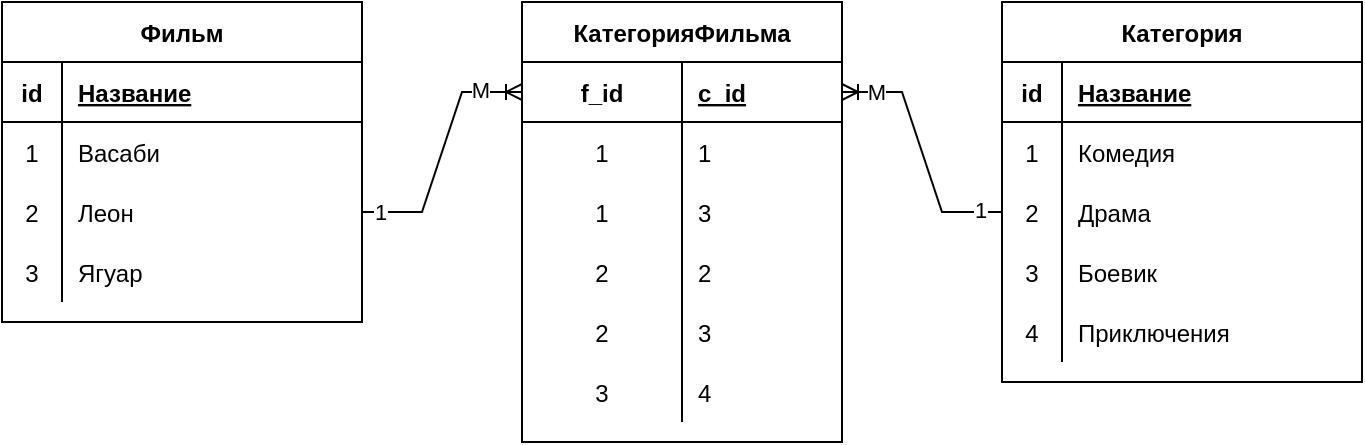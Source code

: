 <mxfile version="17.2.4" type="device"><diagram id="Rdg3hcE6KfgplbiFgCh2" name="Page-1"><mxGraphModel dx="1102" dy="937" grid="1" gridSize="10" guides="1" tooltips="1" connect="1" arrows="1" fold="1" page="1" pageScale="1" pageWidth="827" pageHeight="1169" math="0" shadow="0"><root><mxCell id="0"/><mxCell id="1" parent="0"/><mxCell id="WbQ0efNND6fRJktP0MjU-11" value="Фильм" style="shape=table;startSize=30;container=1;collapsible=1;childLayout=tableLayout;fixedRows=1;rowLines=0;fontStyle=1;align=center;resizeLast=1;" vertex="1" parent="1"><mxGeometry x="60" y="240" width="180" height="160" as="geometry"/></mxCell><mxCell id="WbQ0efNND6fRJktP0MjU-12" value="" style="shape=tableRow;horizontal=0;startSize=0;swimlaneHead=0;swimlaneBody=0;fillColor=none;collapsible=0;dropTarget=0;points=[[0,0.5],[1,0.5]];portConstraint=eastwest;top=0;left=0;right=0;bottom=1;" vertex="1" parent="WbQ0efNND6fRJktP0MjU-11"><mxGeometry y="30" width="180" height="30" as="geometry"/></mxCell><mxCell id="WbQ0efNND6fRJktP0MjU-13" value="id" style="shape=partialRectangle;connectable=0;fillColor=none;top=0;left=0;bottom=0;right=0;fontStyle=1;overflow=hidden;" vertex="1" parent="WbQ0efNND6fRJktP0MjU-12"><mxGeometry width="30" height="30" as="geometry"><mxRectangle width="30" height="30" as="alternateBounds"/></mxGeometry></mxCell><mxCell id="WbQ0efNND6fRJktP0MjU-14" value="Название" style="shape=partialRectangle;connectable=0;fillColor=none;top=0;left=0;bottom=0;right=0;align=left;spacingLeft=6;fontStyle=5;overflow=hidden;" vertex="1" parent="WbQ0efNND6fRJktP0MjU-12"><mxGeometry x="30" width="150" height="30" as="geometry"><mxRectangle width="150" height="30" as="alternateBounds"/></mxGeometry></mxCell><mxCell id="WbQ0efNND6fRJktP0MjU-15" value="" style="shape=tableRow;horizontal=0;startSize=0;swimlaneHead=0;swimlaneBody=0;fillColor=none;collapsible=0;dropTarget=0;points=[[0,0.5],[1,0.5]];portConstraint=eastwest;top=0;left=0;right=0;bottom=0;" vertex="1" parent="WbQ0efNND6fRJktP0MjU-11"><mxGeometry y="60" width="180" height="30" as="geometry"/></mxCell><mxCell id="WbQ0efNND6fRJktP0MjU-16" value="1" style="shape=partialRectangle;connectable=0;fillColor=none;top=0;left=0;bottom=0;right=0;editable=1;overflow=hidden;" vertex="1" parent="WbQ0efNND6fRJktP0MjU-15"><mxGeometry width="30" height="30" as="geometry"><mxRectangle width="30" height="30" as="alternateBounds"/></mxGeometry></mxCell><mxCell id="WbQ0efNND6fRJktP0MjU-17" value="Васаби" style="shape=partialRectangle;connectable=0;fillColor=none;top=0;left=0;bottom=0;right=0;align=left;spacingLeft=6;overflow=hidden;" vertex="1" parent="WbQ0efNND6fRJktP0MjU-15"><mxGeometry x="30" width="150" height="30" as="geometry"><mxRectangle width="150" height="30" as="alternateBounds"/></mxGeometry></mxCell><mxCell id="WbQ0efNND6fRJktP0MjU-18" value="" style="shape=tableRow;horizontal=0;startSize=0;swimlaneHead=0;swimlaneBody=0;fillColor=none;collapsible=0;dropTarget=0;points=[[0,0.5],[1,0.5]];portConstraint=eastwest;top=0;left=0;right=0;bottom=0;" vertex="1" parent="WbQ0efNND6fRJktP0MjU-11"><mxGeometry y="90" width="180" height="30" as="geometry"/></mxCell><mxCell id="WbQ0efNND6fRJktP0MjU-19" value="2" style="shape=partialRectangle;connectable=0;fillColor=none;top=0;left=0;bottom=0;right=0;editable=1;overflow=hidden;" vertex="1" parent="WbQ0efNND6fRJktP0MjU-18"><mxGeometry width="30" height="30" as="geometry"><mxRectangle width="30" height="30" as="alternateBounds"/></mxGeometry></mxCell><mxCell id="WbQ0efNND6fRJktP0MjU-20" value="Леон" style="shape=partialRectangle;connectable=0;fillColor=none;top=0;left=0;bottom=0;right=0;align=left;spacingLeft=6;overflow=hidden;" vertex="1" parent="WbQ0efNND6fRJktP0MjU-18"><mxGeometry x="30" width="150" height="30" as="geometry"><mxRectangle width="150" height="30" as="alternateBounds"/></mxGeometry></mxCell><mxCell id="WbQ0efNND6fRJktP0MjU-21" value="" style="shape=tableRow;horizontal=0;startSize=0;swimlaneHead=0;swimlaneBody=0;fillColor=none;collapsible=0;dropTarget=0;points=[[0,0.5],[1,0.5]];portConstraint=eastwest;top=0;left=0;right=0;bottom=0;" vertex="1" parent="WbQ0efNND6fRJktP0MjU-11"><mxGeometry y="120" width="180" height="30" as="geometry"/></mxCell><mxCell id="WbQ0efNND6fRJktP0MjU-22" value="3" style="shape=partialRectangle;connectable=0;fillColor=none;top=0;left=0;bottom=0;right=0;editable=1;overflow=hidden;" vertex="1" parent="WbQ0efNND6fRJktP0MjU-21"><mxGeometry width="30" height="30" as="geometry"><mxRectangle width="30" height="30" as="alternateBounds"/></mxGeometry></mxCell><mxCell id="WbQ0efNND6fRJktP0MjU-23" value="Ягуар" style="shape=partialRectangle;connectable=0;fillColor=none;top=0;left=0;bottom=0;right=0;align=left;spacingLeft=6;overflow=hidden;" vertex="1" parent="WbQ0efNND6fRJktP0MjU-21"><mxGeometry x="30" width="150" height="30" as="geometry"><mxRectangle width="150" height="30" as="alternateBounds"/></mxGeometry></mxCell><mxCell id="WbQ0efNND6fRJktP0MjU-24" value="Категория" style="shape=table;startSize=30;container=1;collapsible=1;childLayout=tableLayout;fixedRows=1;rowLines=0;fontStyle=1;align=center;resizeLast=1;" vertex="1" parent="1"><mxGeometry x="560" y="240" width="180" height="190" as="geometry"/></mxCell><mxCell id="WbQ0efNND6fRJktP0MjU-25" value="" style="shape=tableRow;horizontal=0;startSize=0;swimlaneHead=0;swimlaneBody=0;fillColor=none;collapsible=0;dropTarget=0;points=[[0,0.5],[1,0.5]];portConstraint=eastwest;top=0;left=0;right=0;bottom=1;" vertex="1" parent="WbQ0efNND6fRJktP0MjU-24"><mxGeometry y="30" width="180" height="30" as="geometry"/></mxCell><mxCell id="WbQ0efNND6fRJktP0MjU-26" value="id" style="shape=partialRectangle;connectable=0;fillColor=none;top=0;left=0;bottom=0;right=0;fontStyle=1;overflow=hidden;" vertex="1" parent="WbQ0efNND6fRJktP0MjU-25"><mxGeometry width="30" height="30" as="geometry"><mxRectangle width="30" height="30" as="alternateBounds"/></mxGeometry></mxCell><mxCell id="WbQ0efNND6fRJktP0MjU-27" value="Название" style="shape=partialRectangle;connectable=0;fillColor=none;top=0;left=0;bottom=0;right=0;align=left;spacingLeft=6;fontStyle=5;overflow=hidden;" vertex="1" parent="WbQ0efNND6fRJktP0MjU-25"><mxGeometry x="30" width="150" height="30" as="geometry"><mxRectangle width="150" height="30" as="alternateBounds"/></mxGeometry></mxCell><mxCell id="WbQ0efNND6fRJktP0MjU-28" value="" style="shape=tableRow;horizontal=0;startSize=0;swimlaneHead=0;swimlaneBody=0;fillColor=none;collapsible=0;dropTarget=0;points=[[0,0.5],[1,0.5]];portConstraint=eastwest;top=0;left=0;right=0;bottom=0;" vertex="1" parent="WbQ0efNND6fRJktP0MjU-24"><mxGeometry y="60" width="180" height="30" as="geometry"/></mxCell><mxCell id="WbQ0efNND6fRJktP0MjU-29" value="1" style="shape=partialRectangle;connectable=0;fillColor=none;top=0;left=0;bottom=0;right=0;editable=1;overflow=hidden;" vertex="1" parent="WbQ0efNND6fRJktP0MjU-28"><mxGeometry width="30" height="30" as="geometry"><mxRectangle width="30" height="30" as="alternateBounds"/></mxGeometry></mxCell><mxCell id="WbQ0efNND6fRJktP0MjU-30" value="Комедия" style="shape=partialRectangle;connectable=0;fillColor=none;top=0;left=0;bottom=0;right=0;align=left;spacingLeft=6;overflow=hidden;" vertex="1" parent="WbQ0efNND6fRJktP0MjU-28"><mxGeometry x="30" width="150" height="30" as="geometry"><mxRectangle width="150" height="30" as="alternateBounds"/></mxGeometry></mxCell><mxCell id="WbQ0efNND6fRJktP0MjU-31" value="" style="shape=tableRow;horizontal=0;startSize=0;swimlaneHead=0;swimlaneBody=0;fillColor=none;collapsible=0;dropTarget=0;points=[[0,0.5],[1,0.5]];portConstraint=eastwest;top=0;left=0;right=0;bottom=0;" vertex="1" parent="WbQ0efNND6fRJktP0MjU-24"><mxGeometry y="90" width="180" height="30" as="geometry"/></mxCell><mxCell id="WbQ0efNND6fRJktP0MjU-32" value="2" style="shape=partialRectangle;connectable=0;fillColor=none;top=0;left=0;bottom=0;right=0;editable=1;overflow=hidden;" vertex="1" parent="WbQ0efNND6fRJktP0MjU-31"><mxGeometry width="30" height="30" as="geometry"><mxRectangle width="30" height="30" as="alternateBounds"/></mxGeometry></mxCell><mxCell id="WbQ0efNND6fRJktP0MjU-33" value="Драма" style="shape=partialRectangle;connectable=0;fillColor=none;top=0;left=0;bottom=0;right=0;align=left;spacingLeft=6;overflow=hidden;" vertex="1" parent="WbQ0efNND6fRJktP0MjU-31"><mxGeometry x="30" width="150" height="30" as="geometry"><mxRectangle width="150" height="30" as="alternateBounds"/></mxGeometry></mxCell><mxCell id="WbQ0efNND6fRJktP0MjU-34" value="" style="shape=tableRow;horizontal=0;startSize=0;swimlaneHead=0;swimlaneBody=0;fillColor=none;collapsible=0;dropTarget=0;points=[[0,0.5],[1,0.5]];portConstraint=eastwest;top=0;left=0;right=0;bottom=0;" vertex="1" parent="WbQ0efNND6fRJktP0MjU-24"><mxGeometry y="120" width="180" height="30" as="geometry"/></mxCell><mxCell id="WbQ0efNND6fRJktP0MjU-35" value="3" style="shape=partialRectangle;connectable=0;fillColor=none;top=0;left=0;bottom=0;right=0;editable=1;overflow=hidden;" vertex="1" parent="WbQ0efNND6fRJktP0MjU-34"><mxGeometry width="30" height="30" as="geometry"><mxRectangle width="30" height="30" as="alternateBounds"/></mxGeometry></mxCell><mxCell id="WbQ0efNND6fRJktP0MjU-36" value="Боевик" style="shape=partialRectangle;connectable=0;fillColor=none;top=0;left=0;bottom=0;right=0;align=left;spacingLeft=6;overflow=hidden;" vertex="1" parent="WbQ0efNND6fRJktP0MjU-34"><mxGeometry x="30" width="150" height="30" as="geometry"><mxRectangle width="150" height="30" as="alternateBounds"/></mxGeometry></mxCell><mxCell id="WbQ0efNND6fRJktP0MjU-37" style="shape=tableRow;horizontal=0;startSize=0;swimlaneHead=0;swimlaneBody=0;fillColor=none;collapsible=0;dropTarget=0;points=[[0,0.5],[1,0.5]];portConstraint=eastwest;top=0;left=0;right=0;bottom=0;" vertex="1" parent="WbQ0efNND6fRJktP0MjU-24"><mxGeometry y="150" width="180" height="30" as="geometry"/></mxCell><mxCell id="WbQ0efNND6fRJktP0MjU-38" value="4" style="shape=partialRectangle;connectable=0;fillColor=none;top=0;left=0;bottom=0;right=0;editable=1;overflow=hidden;" vertex="1" parent="WbQ0efNND6fRJktP0MjU-37"><mxGeometry width="30" height="30" as="geometry"><mxRectangle width="30" height="30" as="alternateBounds"/></mxGeometry></mxCell><mxCell id="WbQ0efNND6fRJktP0MjU-39" value="Приключения" style="shape=partialRectangle;connectable=0;fillColor=none;top=0;left=0;bottom=0;right=0;align=left;spacingLeft=6;overflow=hidden;" vertex="1" parent="WbQ0efNND6fRJktP0MjU-37"><mxGeometry x="30" width="150" height="30" as="geometry"><mxRectangle width="150" height="30" as="alternateBounds"/></mxGeometry></mxCell><mxCell id="WbQ0efNND6fRJktP0MjU-40" value="КатегорияФильма" style="shape=table;startSize=30;container=1;collapsible=1;childLayout=tableLayout;fixedRows=1;rowLines=0;fontStyle=1;align=center;resizeLast=1;" vertex="1" parent="1"><mxGeometry x="320" y="240" width="160" height="220" as="geometry"/></mxCell><mxCell id="WbQ0efNND6fRJktP0MjU-41" value="" style="shape=tableRow;horizontal=0;startSize=0;swimlaneHead=0;swimlaneBody=0;fillColor=none;collapsible=0;dropTarget=0;points=[[0,0.5],[1,0.5]];portConstraint=eastwest;top=0;left=0;right=0;bottom=1;" vertex="1" parent="WbQ0efNND6fRJktP0MjU-40"><mxGeometry y="30" width="160" height="30" as="geometry"/></mxCell><mxCell id="WbQ0efNND6fRJktP0MjU-42" value="f_id" style="shape=partialRectangle;connectable=0;fillColor=none;top=0;left=0;bottom=0;right=0;fontStyle=1;overflow=hidden;" vertex="1" parent="WbQ0efNND6fRJktP0MjU-41"><mxGeometry width="80" height="30" as="geometry"><mxRectangle width="80" height="30" as="alternateBounds"/></mxGeometry></mxCell><mxCell id="WbQ0efNND6fRJktP0MjU-43" value="c_id" style="shape=partialRectangle;connectable=0;fillColor=none;top=0;left=0;bottom=0;right=0;align=left;spacingLeft=6;fontStyle=5;overflow=hidden;" vertex="1" parent="WbQ0efNND6fRJktP0MjU-41"><mxGeometry x="80" width="80" height="30" as="geometry"><mxRectangle width="80" height="30" as="alternateBounds"/></mxGeometry></mxCell><mxCell id="WbQ0efNND6fRJktP0MjU-44" value="" style="shape=tableRow;horizontal=0;startSize=0;swimlaneHead=0;swimlaneBody=0;fillColor=none;collapsible=0;dropTarget=0;points=[[0,0.5],[1,0.5]];portConstraint=eastwest;top=0;left=0;right=0;bottom=0;" vertex="1" parent="WbQ0efNND6fRJktP0MjU-40"><mxGeometry y="60" width="160" height="30" as="geometry"/></mxCell><mxCell id="WbQ0efNND6fRJktP0MjU-45" value="1" style="shape=partialRectangle;connectable=0;fillColor=none;top=0;left=0;bottom=0;right=0;editable=1;overflow=hidden;" vertex="1" parent="WbQ0efNND6fRJktP0MjU-44"><mxGeometry width="80" height="30" as="geometry"><mxRectangle width="80" height="30" as="alternateBounds"/></mxGeometry></mxCell><mxCell id="WbQ0efNND6fRJktP0MjU-46" value="1" style="shape=partialRectangle;connectable=0;fillColor=none;top=0;left=0;bottom=0;right=0;align=left;spacingLeft=6;overflow=hidden;" vertex="1" parent="WbQ0efNND6fRJktP0MjU-44"><mxGeometry x="80" width="80" height="30" as="geometry"><mxRectangle width="80" height="30" as="alternateBounds"/></mxGeometry></mxCell><mxCell id="WbQ0efNND6fRJktP0MjU-47" value="" style="shape=tableRow;horizontal=0;startSize=0;swimlaneHead=0;swimlaneBody=0;fillColor=none;collapsible=0;dropTarget=0;points=[[0,0.5],[1,0.5]];portConstraint=eastwest;top=0;left=0;right=0;bottom=0;" vertex="1" parent="WbQ0efNND6fRJktP0MjU-40"><mxGeometry y="90" width="160" height="30" as="geometry"/></mxCell><mxCell id="WbQ0efNND6fRJktP0MjU-48" value="1" style="shape=partialRectangle;connectable=0;fillColor=none;top=0;left=0;bottom=0;right=0;editable=1;overflow=hidden;" vertex="1" parent="WbQ0efNND6fRJktP0MjU-47"><mxGeometry width="80" height="30" as="geometry"><mxRectangle width="80" height="30" as="alternateBounds"/></mxGeometry></mxCell><mxCell id="WbQ0efNND6fRJktP0MjU-49" value="3" style="shape=partialRectangle;connectable=0;fillColor=none;top=0;left=0;bottom=0;right=0;align=left;spacingLeft=6;overflow=hidden;" vertex="1" parent="WbQ0efNND6fRJktP0MjU-47"><mxGeometry x="80" width="80" height="30" as="geometry"><mxRectangle width="80" height="30" as="alternateBounds"/></mxGeometry></mxCell><mxCell id="WbQ0efNND6fRJktP0MjU-50" value="" style="shape=tableRow;horizontal=0;startSize=0;swimlaneHead=0;swimlaneBody=0;fillColor=none;collapsible=0;dropTarget=0;points=[[0,0.5],[1,0.5]];portConstraint=eastwest;top=0;left=0;right=0;bottom=0;" vertex="1" parent="WbQ0efNND6fRJktP0MjU-40"><mxGeometry y="120" width="160" height="30" as="geometry"/></mxCell><mxCell id="WbQ0efNND6fRJktP0MjU-51" value="2" style="shape=partialRectangle;connectable=0;fillColor=none;top=0;left=0;bottom=0;right=0;editable=1;overflow=hidden;" vertex="1" parent="WbQ0efNND6fRJktP0MjU-50"><mxGeometry width="80" height="30" as="geometry"><mxRectangle width="80" height="30" as="alternateBounds"/></mxGeometry></mxCell><mxCell id="WbQ0efNND6fRJktP0MjU-52" value="2" style="shape=partialRectangle;connectable=0;fillColor=none;top=0;left=0;bottom=0;right=0;align=left;spacingLeft=6;overflow=hidden;" vertex="1" parent="WbQ0efNND6fRJktP0MjU-50"><mxGeometry x="80" width="80" height="30" as="geometry"><mxRectangle width="80" height="30" as="alternateBounds"/></mxGeometry></mxCell><mxCell id="WbQ0efNND6fRJktP0MjU-53" style="shape=tableRow;horizontal=0;startSize=0;swimlaneHead=0;swimlaneBody=0;fillColor=none;collapsible=0;dropTarget=0;points=[[0,0.5],[1,0.5]];portConstraint=eastwest;top=0;left=0;right=0;bottom=0;" vertex="1" parent="WbQ0efNND6fRJktP0MjU-40"><mxGeometry y="150" width="160" height="30" as="geometry"/></mxCell><mxCell id="WbQ0efNND6fRJktP0MjU-54" value="2" style="shape=partialRectangle;connectable=0;fillColor=none;top=0;left=0;bottom=0;right=0;editable=1;overflow=hidden;" vertex="1" parent="WbQ0efNND6fRJktP0MjU-53"><mxGeometry width="80" height="30" as="geometry"><mxRectangle width="80" height="30" as="alternateBounds"/></mxGeometry></mxCell><mxCell id="WbQ0efNND6fRJktP0MjU-55" value="3" style="shape=partialRectangle;connectable=0;fillColor=none;top=0;left=0;bottom=0;right=0;align=left;spacingLeft=6;overflow=hidden;" vertex="1" parent="WbQ0efNND6fRJktP0MjU-53"><mxGeometry x="80" width="80" height="30" as="geometry"><mxRectangle width="80" height="30" as="alternateBounds"/></mxGeometry></mxCell><mxCell id="WbQ0efNND6fRJktP0MjU-56" style="shape=tableRow;horizontal=0;startSize=0;swimlaneHead=0;swimlaneBody=0;fillColor=none;collapsible=0;dropTarget=0;points=[[0,0.5],[1,0.5]];portConstraint=eastwest;top=0;left=0;right=0;bottom=0;" vertex="1" parent="WbQ0efNND6fRJktP0MjU-40"><mxGeometry y="180" width="160" height="30" as="geometry"/></mxCell><mxCell id="WbQ0efNND6fRJktP0MjU-57" value="3" style="shape=partialRectangle;connectable=0;fillColor=none;top=0;left=0;bottom=0;right=0;editable=1;overflow=hidden;" vertex="1" parent="WbQ0efNND6fRJktP0MjU-56"><mxGeometry width="80" height="30" as="geometry"><mxRectangle width="80" height="30" as="alternateBounds"/></mxGeometry></mxCell><mxCell id="WbQ0efNND6fRJktP0MjU-58" value="4" style="shape=partialRectangle;connectable=0;fillColor=none;top=0;left=0;bottom=0;right=0;align=left;spacingLeft=6;overflow=hidden;" vertex="1" parent="WbQ0efNND6fRJktP0MjU-56"><mxGeometry x="80" width="80" height="30" as="geometry"><mxRectangle width="80" height="30" as="alternateBounds"/></mxGeometry></mxCell><mxCell id="WbQ0efNND6fRJktP0MjU-59" value="" style="edgeStyle=entityRelationEdgeStyle;fontSize=12;html=1;endArrow=ERoneToMany;rounded=0;entryX=0;entryY=0.5;entryDx=0;entryDy=0;exitX=1;exitY=0.5;exitDx=0;exitDy=0;" edge="1" parent="1" source="WbQ0efNND6fRJktP0MjU-18" target="WbQ0efNND6fRJktP0MjU-41"><mxGeometry width="100" height="100" relative="1" as="geometry"><mxPoint x="360" y="530" as="sourcePoint"/><mxPoint x="460" y="430" as="targetPoint"/></mxGeometry></mxCell><mxCell id="WbQ0efNND6fRJktP0MjU-61" value="М" style="edgeLabel;html=1;align=center;verticalAlign=middle;resizable=0;points=[];" vertex="1" connectable="0" parent="WbQ0efNND6fRJktP0MjU-59"><mxGeometry x="0.652" y="1" relative="1" as="geometry"><mxPoint as="offset"/></mxGeometry></mxCell><mxCell id="WbQ0efNND6fRJktP0MjU-62" value="1" style="edgeLabel;html=1;align=center;verticalAlign=middle;resizable=0;points=[];" vertex="1" connectable="0" parent="WbQ0efNND6fRJktP0MjU-59"><mxGeometry x="-0.857" relative="1" as="geometry"><mxPoint as="offset"/></mxGeometry></mxCell><mxCell id="WbQ0efNND6fRJktP0MjU-60" value="" style="edgeStyle=entityRelationEdgeStyle;fontSize=12;html=1;endArrow=ERoneToMany;rounded=0;entryX=1;entryY=0.5;entryDx=0;entryDy=0;exitX=0;exitY=0.5;exitDx=0;exitDy=0;" edge="1" parent="1" source="WbQ0efNND6fRJktP0MjU-31" target="WbQ0efNND6fRJktP0MjU-41"><mxGeometry width="100" height="100" relative="1" as="geometry"><mxPoint x="250" y="355" as="sourcePoint"/><mxPoint x="330" y="295" as="targetPoint"/></mxGeometry></mxCell><mxCell id="WbQ0efNND6fRJktP0MjU-63" value="М" style="edgeLabel;html=1;align=center;verticalAlign=middle;resizable=0;points=[];" vertex="1" connectable="0" parent="WbQ0efNND6fRJktP0MjU-60"><mxGeometry x="0.725" relative="1" as="geometry"><mxPoint as="offset"/></mxGeometry></mxCell><mxCell id="WbQ0efNND6fRJktP0MjU-64" value="1" style="edgeLabel;html=1;align=center;verticalAlign=middle;resizable=0;points=[];" vertex="1" connectable="0" parent="WbQ0efNND6fRJktP0MjU-60"><mxGeometry x="-0.812" y="-1" relative="1" as="geometry"><mxPoint as="offset"/></mxGeometry></mxCell></root></mxGraphModel></diagram></mxfile>